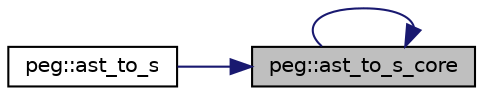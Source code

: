 digraph "peg::ast_to_s_core"
{
 // LATEX_PDF_SIZE
  edge [fontname="Helvetica",fontsize="10",labelfontname="Helvetica",labelfontsize="10"];
  node [fontname="Helvetica",fontsize="10",shape=record];
  rankdir="RL";
  Node1 [label="peg::ast_to_s_core",height=0.2,width=0.4,color="black", fillcolor="grey75", style="filled", fontcolor="black",tooltip=" "];
  Node1 -> Node2 [dir="back",color="midnightblue",fontsize="10",style="solid",fontname="Helvetica"];
  Node2 [label="peg::ast_to_s",height=0.2,width=0.4,color="black", fillcolor="white", style="filled",URL="$namespacepeg.html#a7f6978d7c5e338f14df7cf0b9711dd08",tooltip=" "];
  Node1 -> Node1 [dir="back",color="midnightblue",fontsize="10",style="solid",fontname="Helvetica"];
}
